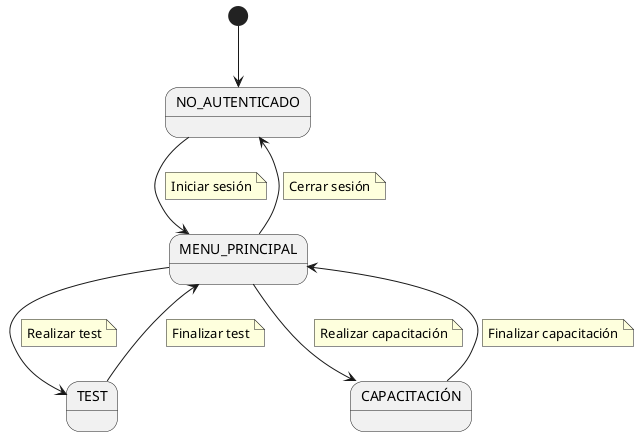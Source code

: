 @startuml diagrama_contexto_usuario

state "NO_AUTENTICADO" as NoAuth
state "MENU_PRINCIPAL" as Menu
state "TEST" as Test
state "CAPACITACIÓN" as Capacitación

[*] --> NoAuth

NoAuth --> Menu
    note on link
        Iniciar sesión
    end note

Menu --> NoAuth
    note on link
        Cerrar sesión
    end note

Menu --> Test
    note on link
        Realizar test
    end note

Menu --> Capacitación
    note on link
        Realizar capacitación
    end note

Capacitación --> Menu
    note on link
        Finalizar capacitación
    end note

Test --> Menu
    note on link
        Finalizar test
    end note


@enduml